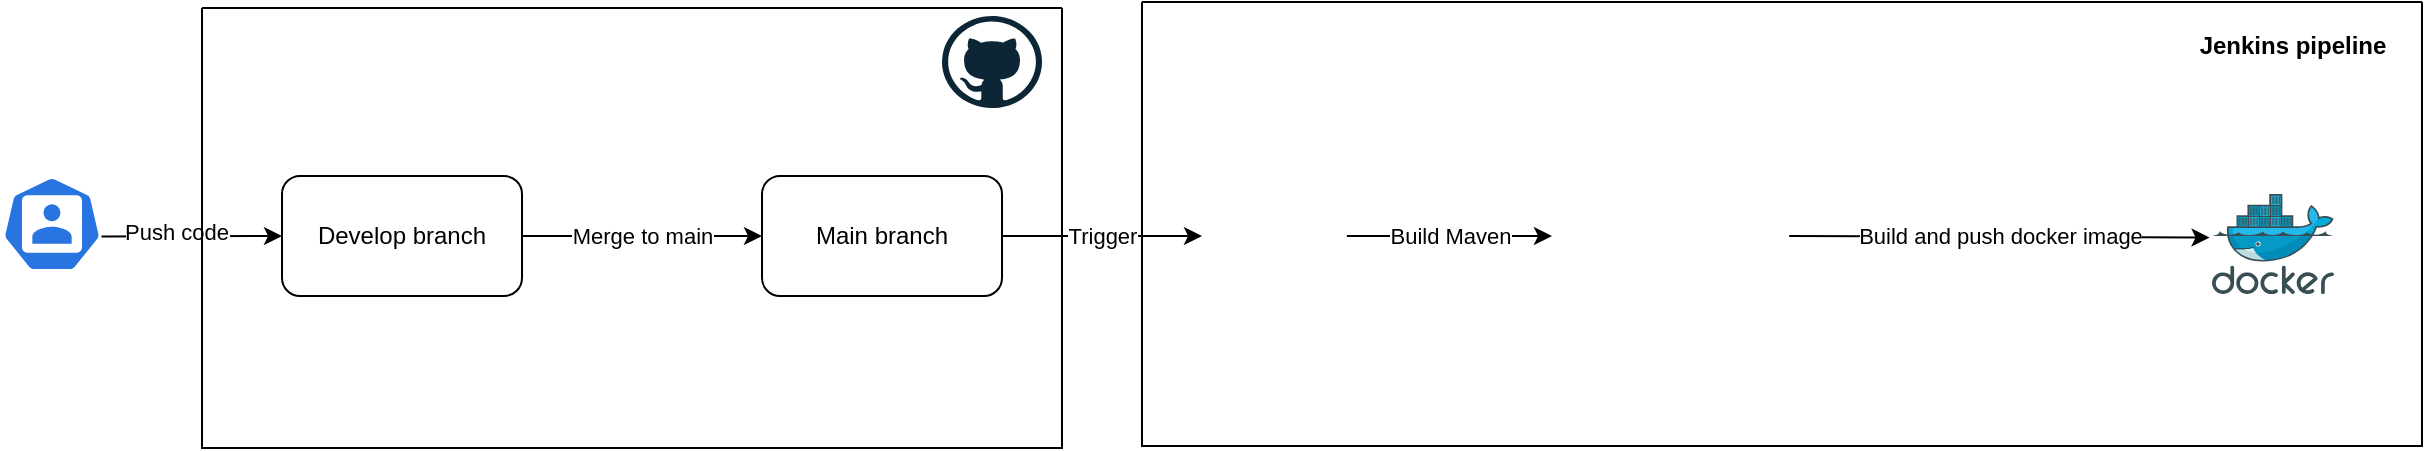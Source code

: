 <mxfile version="22.1.7" type="github" pages="2">
  <diagram name="pipeline" id="UoNqz1s_S32jKyw_pN2N">
    <mxGraphModel dx="1441" dy="747" grid="1" gridSize="10" guides="1" tooltips="1" connect="1" arrows="1" fold="1" page="1" pageScale="1" pageWidth="827" pageHeight="1169" math="0" shadow="0">
      <root>
        <mxCell id="0" />
        <mxCell id="1" parent="0" />
        <mxCell id="Gd9LdYP362sjCbK8MNWi-1" value="" style="sketch=0;html=1;dashed=0;whitespace=wrap;fillColor=#2875E2;strokeColor=#ffffff;points=[[0.005,0.63,0],[0.1,0.2,0],[0.9,0.2,0],[0.5,0,0],[0.995,0.63,0],[0.72,0.99,0],[0.5,1,0],[0.28,0.99,0]];verticalLabelPosition=bottom;align=center;verticalAlign=top;shape=mxgraph.kubernetes.icon;prIcon=user" parent="1" vertex="1">
          <mxGeometry x="10" y="364" width="50" height="48" as="geometry" />
        </mxCell>
        <mxCell id="Gd9LdYP362sjCbK8MNWi-2" value="Develop branch" style="rounded=1;whiteSpace=wrap;html=1;" parent="1" vertex="1">
          <mxGeometry x="150" y="364" width="120" height="60" as="geometry" />
        </mxCell>
        <mxCell id="Gd9LdYP362sjCbK8MNWi-3" value="Main branch" style="rounded=1;whiteSpace=wrap;html=1;" parent="1" vertex="1">
          <mxGeometry x="390" y="364" width="120" height="60" as="geometry" />
        </mxCell>
        <mxCell id="Gd9LdYP362sjCbK8MNWi-4" value="" style="shape=image;verticalLabelPosition=bottom;labelBackgroundColor=default;verticalAlign=top;aspect=fixed;imageAspect=0;image=https://upload.wikimedia.org/wikipedia/commons/thumb/e/e9/Jenkins_logo.svg/1200px-Jenkins_logo.svg.png;" parent="1" vertex="1">
          <mxGeometry x="610" y="344" width="72.42" height="100" as="geometry" />
        </mxCell>
        <mxCell id="Gd9LdYP362sjCbK8MNWi-5" value="" style="shape=image;verticalLabelPosition=bottom;labelBackgroundColor=default;verticalAlign=top;aspect=fixed;imageAspect=0;image=https://upload.wikimedia.org/wikipedia/commons/thumb/5/52/Apache_Maven_logo.svg/1024px-Apache_Maven_logo.svg.png;" parent="1" vertex="1">
          <mxGeometry x="785" y="379" width="118.6" height="30" as="geometry" />
        </mxCell>
        <mxCell id="Gd9LdYP362sjCbK8MNWi-6" value="" style="endArrow=classic;html=1;rounded=0;exitX=0.995;exitY=0.63;exitDx=0;exitDy=0;exitPerimeter=0;entryX=0;entryY=0.5;entryDx=0;entryDy=0;" parent="1" source="Gd9LdYP362sjCbK8MNWi-1" target="Gd9LdYP362sjCbK8MNWi-2" edge="1">
          <mxGeometry width="50" height="50" relative="1" as="geometry">
            <mxPoint x="530" y="440" as="sourcePoint" />
            <mxPoint x="580" y="390" as="targetPoint" />
          </mxGeometry>
        </mxCell>
        <mxCell id="Gd9LdYP362sjCbK8MNWi-7" value="Push code" style="edgeLabel;html=1;align=center;verticalAlign=middle;resizable=0;points=[];" parent="Gd9LdYP362sjCbK8MNWi-6" vertex="1" connectable="0">
          <mxGeometry x="-0.173" y="2" relative="1" as="geometry">
            <mxPoint as="offset" />
          </mxGeometry>
        </mxCell>
        <mxCell id="Gd9LdYP362sjCbK8MNWi-9" value="Merge to main&lt;br&gt;" style="endArrow=classic;html=1;rounded=0;exitX=1;exitY=0.5;exitDx=0;exitDy=0;entryX=0;entryY=0.5;entryDx=0;entryDy=0;" parent="1" source="Gd9LdYP362sjCbK8MNWi-2" target="Gd9LdYP362sjCbK8MNWi-3" edge="1">
          <mxGeometry width="50" height="50" relative="1" as="geometry">
            <mxPoint x="280" y="390" as="sourcePoint" />
            <mxPoint x="580" y="390" as="targetPoint" />
          </mxGeometry>
        </mxCell>
        <mxCell id="Gd9LdYP362sjCbK8MNWi-13" value="Trigger" style="endArrow=classic;html=1;rounded=0;exitX=1;exitY=0.5;exitDx=0;exitDy=0;entryX=0;entryY=0.5;entryDx=0;entryDy=0;" parent="1" source="Gd9LdYP362sjCbK8MNWi-3" target="Gd9LdYP362sjCbK8MNWi-4" edge="1">
          <mxGeometry width="50" height="50" relative="1" as="geometry">
            <mxPoint x="530" y="460" as="sourcePoint" />
            <mxPoint x="580" y="410" as="targetPoint" />
          </mxGeometry>
        </mxCell>
        <mxCell id="Gd9LdYP362sjCbK8MNWi-14" value="Build Maven" style="endArrow=classic;html=1;rounded=0;exitX=1;exitY=0.5;exitDx=0;exitDy=0;entryX=0;entryY=0.5;entryDx=0;entryDy=0;" parent="1" source="Gd9LdYP362sjCbK8MNWi-4" target="Gd9LdYP362sjCbK8MNWi-5" edge="1">
          <mxGeometry width="50" height="50" relative="1" as="geometry">
            <mxPoint x="530" y="460" as="sourcePoint" />
            <mxPoint x="580" y="410" as="targetPoint" />
          </mxGeometry>
        </mxCell>
        <mxCell id="Gd9LdYP362sjCbK8MNWi-15" value="Build and push docker image" style="endArrow=classic;html=1;rounded=0;exitX=1;exitY=0.5;exitDx=0;exitDy=0;entryX=-0.02;entryY=0.435;entryDx=0;entryDy=0;entryPerimeter=0;" parent="1" source="Gd9LdYP362sjCbK8MNWi-5" target="Gd9LdYP362sjCbK8MNWi-12" edge="1">
          <mxGeometry width="50" height="50" relative="1" as="geometry">
            <mxPoint x="530" y="460" as="sourcePoint" />
            <mxPoint x="580" y="410" as="targetPoint" />
          </mxGeometry>
        </mxCell>
        <mxCell id="Gd9LdYP362sjCbK8MNWi-18" value="" style="swimlane;startSize=0;" parent="1" vertex="1">
          <mxGeometry x="110" y="280" width="430" height="220" as="geometry" />
        </mxCell>
        <mxCell id="Gd9LdYP362sjCbK8MNWi-16" value="" style="dashed=0;outlineConnect=0;html=1;align=center;labelPosition=center;verticalLabelPosition=bottom;verticalAlign=top;shape=mxgraph.weblogos.github" parent="Gd9LdYP362sjCbK8MNWi-18" vertex="1">
          <mxGeometry x="370" y="4" width="50" height="46" as="geometry" />
        </mxCell>
        <mxCell id="Gd9LdYP362sjCbK8MNWi-19" value="" style="swimlane;startSize=0;" parent="1" vertex="1">
          <mxGeometry x="580" y="277" width="640" height="222" as="geometry" />
        </mxCell>
        <mxCell id="Gd9LdYP362sjCbK8MNWi-12" value="" style="image;sketch=0;aspect=fixed;html=1;points=[];align=center;fontSize=12;image=img/lib/mscae/Docker.svg;" parent="Gd9LdYP362sjCbK8MNWi-19" vertex="1">
          <mxGeometry x="535" y="96" width="60.98" height="50" as="geometry" />
        </mxCell>
        <mxCell id="Gd9LdYP362sjCbK8MNWi-21" value="Jenkins pipeline" style="text;html=1;align=center;verticalAlign=middle;resizable=0;points=[];autosize=1;strokeColor=none;fillColor=none;fontStyle=1" parent="Gd9LdYP362sjCbK8MNWi-19" vertex="1">
          <mxGeometry x="515" y="7" width="120" height="30" as="geometry" />
        </mxCell>
      </root>
    </mxGraphModel>
  </diagram>
  <diagram id="U3WkmnRo2De0hdT3O265" name="Trang-2">
    <mxGraphModel dx="1441" dy="1916" grid="1" gridSize="10" guides="1" tooltips="1" connect="1" arrows="1" fold="1" page="1" pageScale="1" pageWidth="827" pageHeight="1169" math="0" shadow="0">
      <root>
        <mxCell id="0" />
        <mxCell id="1" parent="0" />
        <mxCell id="T6a3Fi8AFVfcybPIBIbP-1" value="Web App" style="rounded=1;whiteSpace=wrap;html=1;fontSize=13;" vertex="1" parent="1">
          <mxGeometry x="100" y="260" width="120" height="50" as="geometry" />
        </mxCell>
        <mxCell id="T6a3Fi8AFVfcybPIBIbP-4" value="Mobile App&amp;nbsp;" style="rounded=1;whiteSpace=wrap;html=1;fontSize=13;" vertex="1" parent="1">
          <mxGeometry x="100" y="355" width="120" height="50" as="geometry" />
        </mxCell>
        <mxCell id="T6a3Fi8AFVfcybPIBIbP-5" value="" style="sketch=0;pointerEvents=1;shadow=0;dashed=0;html=1;strokeColor=none;fillColor=#434445;aspect=fixed;labelPosition=center;verticalLabelPosition=bottom;verticalAlign=top;align=center;outlineConnect=0;shape=mxgraph.vvd.laptop;fontSize=13;" vertex="1" parent="1">
          <mxGeometry x="50.01" y="270" width="41.67" height="30" as="geometry" />
        </mxCell>
        <mxCell id="T6a3Fi8AFVfcybPIBIbP-7" value="" style="sketch=0;outlineConnect=0;fontColor=#232F3E;gradientColor=none;fillColor=#232F3D;strokeColor=none;dashed=0;verticalLabelPosition=bottom;verticalAlign=top;align=center;html=1;fontSize=13;fontStyle=0;aspect=fixed;pointerEvents=1;shape=mxgraph.aws4.mobile_client;" vertex="1" parent="1">
          <mxGeometry x="57.7" y="355" width="26.28" height="50" as="geometry" />
        </mxCell>
        <mxCell id="T6a3Fi8AFVfcybPIBIbP-8" value="" style="swimlane;startSize=0;fontSize=13;" vertex="1" parent="1">
          <mxGeometry x="10" y="160" width="276" height="320" as="geometry" />
        </mxCell>
        <mxCell id="T6a3Fi8AFVfcybPIBIbP-2" value="" style="verticalLabelPosition=bottom;sketch=0;html=1;fillColor=#282828;strokeColor=none;verticalAlign=top;pointerEvents=1;align=center;shape=mxgraph.cisco_safe.people_places_things_icons.icon9;fontSize=13;" vertex="1" parent="T6a3Fi8AFVfcybPIBIbP-8">
          <mxGeometry x="10" y="10" width="50" height="45" as="geometry" />
        </mxCell>
        <mxCell id="T6a3Fi8AFVfcybPIBIbP-9" value="Client App" style="text;html=1;strokeColor=none;fillColor=none;align=center;verticalAlign=middle;whiteSpace=wrap;rounded=0;fontStyle=1;fontSize=13;" vertex="1" parent="T6a3Fi8AFVfcybPIBIbP-8">
          <mxGeometry x="70" y="17.5" width="66.02" height="30" as="geometry" />
        </mxCell>
        <mxCell id="T6a3Fi8AFVfcybPIBIbP-12" value="" style="shape=image;verticalLabelPosition=bottom;labelBackgroundColor=default;verticalAlign=top;aspect=fixed;imageAspect=0;image=https://cdn1.iconfinder.com/data/icons/programing-development-8/24/react_logo-512.png;fontSize=13;" vertex="1" parent="T6a3Fi8AFVfcybPIBIbP-8">
          <mxGeometry x="180" y="12.5" width="40" height="40" as="geometry" />
        </mxCell>
        <mxCell id="T6a3Fi8AFVfcybPIBIbP-14" value="" style="shape=image;verticalLabelPosition=bottom;labelBackgroundColor=default;verticalAlign=top;aspect=fixed;imageAspect=0;image=https://upload.wikimedia.org/wikipedia/commons/thumb/c/cf/Angular_full_color_logo.svg/2048px-Angular_full_color_logo.svg.png;fontSize=13;" vertex="1" parent="T6a3Fi8AFVfcybPIBIbP-8">
          <mxGeometry x="220" y="9.75" width="45.5" height="45.5" as="geometry" />
        </mxCell>
        <mxCell id="T6a3Fi8AFVfcybPIBIbP-11" value="Api Gateway" style="rounded=1;whiteSpace=wrap;html=1;fontSize=13;" vertex="1" parent="1">
          <mxGeometry x="440" y="30" width="90" height="580" as="geometry" />
        </mxCell>
        <mxCell id="T6a3Fi8AFVfcybPIBIbP-16" value="Auth Service" style="rounded=1;whiteSpace=wrap;html=1;fontSize=13;" vertex="1" parent="1">
          <mxGeometry x="672" y="100" width="180" height="80" as="geometry" />
        </mxCell>
        <mxCell id="T6a3Fi8AFVfcybPIBIbP-17" value="Department Service" style="rounded=1;whiteSpace=wrap;html=1;fontSize=13;" vertex="1" parent="1">
          <mxGeometry x="672" y="220" width="180" height="80" as="geometry" />
        </mxCell>
        <mxCell id="T6a3Fi8AFVfcybPIBIbP-18" value="Location Service" style="rounded=1;whiteSpace=wrap;html=1;fontSize=13;" vertex="1" parent="1">
          <mxGeometry x="672" y="340" width="180" height="80" as="geometry" />
        </mxCell>
        <mxCell id="T6a3Fi8AFVfcybPIBIbP-19" value="Notification Service" style="rounded=1;whiteSpace=wrap;html=1;fontSize=13;" vertex="1" parent="1">
          <mxGeometry x="672" y="460" width="180" height="80" as="geometry" />
        </mxCell>
        <mxCell id="T6a3Fi8AFVfcybPIBIbP-20" value="Employee Service" style="rounded=1;whiteSpace=wrap;html=1;fontSize=13;" vertex="1" parent="1">
          <mxGeometry x="952" y="100" width="180" height="80" as="geometry" />
        </mxCell>
        <mxCell id="T6a3Fi8AFVfcybPIBIbP-21" value="Recruitment Service" style="rounded=1;whiteSpace=wrap;html=1;fontSize=13;" vertex="1" parent="1">
          <mxGeometry x="952" y="220" width="180" height="80" as="geometry" />
        </mxCell>
        <mxCell id="T6a3Fi8AFVfcybPIBIbP-22" value="Attendance Service" style="rounded=1;whiteSpace=wrap;html=1;fontSize=13;" vertex="1" parent="1">
          <mxGeometry x="952" y="340" width="180" height="80" as="geometry" />
        </mxCell>
        <mxCell id="T6a3Fi8AFVfcybPIBIbP-23" value="Tracking Service" style="rounded=1;whiteSpace=wrap;html=1;fontSize=13;" vertex="1" parent="1">
          <mxGeometry x="952" y="460" width="180" height="80" as="geometry" />
        </mxCell>
        <mxCell id="T6a3Fi8AFVfcybPIBIbP-24" value="" style="image;sketch=0;aspect=fixed;html=1;points=[];align=center;fontSize=13;image=img/lib/mscae/Docker.svg;" vertex="1" parent="1">
          <mxGeometry x="815.41" y="100" width="36.59" height="30" as="geometry" />
        </mxCell>
        <mxCell id="T6a3Fi8AFVfcybPIBIbP-29" value="" style="image;sketch=0;aspect=fixed;html=1;points=[];align=center;fontSize=13;image=img/lib/mscae/Docker.svg;" vertex="1" parent="1">
          <mxGeometry x="1095.41" y="100" width="36.59" height="30" as="geometry" />
        </mxCell>
        <mxCell id="T6a3Fi8AFVfcybPIBIbP-30" value="" style="image;sketch=0;aspect=fixed;html=1;points=[];align=center;fontSize=13;image=img/lib/mscae/Docker.svg;" vertex="1" parent="1">
          <mxGeometry x="815.41" y="220" width="36.59" height="30" as="geometry" />
        </mxCell>
        <mxCell id="T6a3Fi8AFVfcybPIBIbP-31" value="" style="image;sketch=0;aspect=fixed;html=1;points=[];align=center;fontSize=13;image=img/lib/mscae/Docker.svg;" vertex="1" parent="1">
          <mxGeometry x="1095.41" y="220" width="36.59" height="30" as="geometry" />
        </mxCell>
        <mxCell id="T6a3Fi8AFVfcybPIBIbP-32" value="" style="image;sketch=0;aspect=fixed;html=1;points=[];align=center;fontSize=13;image=img/lib/mscae/Docker.svg;" vertex="1" parent="1">
          <mxGeometry x="815.41" y="340" width="36.59" height="30" as="geometry" />
        </mxCell>
        <mxCell id="T6a3Fi8AFVfcybPIBIbP-33" value="" style="image;sketch=0;aspect=fixed;html=1;points=[];align=center;fontSize=13;image=img/lib/mscae/Docker.svg;" vertex="1" parent="1">
          <mxGeometry x="815.41" y="460" width="36.59" height="30" as="geometry" />
        </mxCell>
        <mxCell id="T6a3Fi8AFVfcybPIBIbP-34" value="" style="image;sketch=0;aspect=fixed;html=1;points=[];align=center;fontSize=13;image=img/lib/mscae/Docker.svg;" vertex="1" parent="1">
          <mxGeometry x="1095.41" y="340" width="36.59" height="30" as="geometry" />
        </mxCell>
        <mxCell id="T6a3Fi8AFVfcybPIBIbP-35" value="" style="image;sketch=0;aspect=fixed;html=1;points=[];align=center;fontSize=13;image=img/lib/mscae/Docker.svg;" vertex="1" parent="1">
          <mxGeometry x="1095.41" y="460" width="36.59" height="30" as="geometry" />
        </mxCell>
        <mxCell id="T6a3Fi8AFVfcybPIBIbP-36" value="" style="image;sketch=0;aspect=fixed;html=1;points=[];align=center;fontSize=13;image=img/lib/mscae/Docker.svg;" vertex="1" parent="1">
          <mxGeometry x="493.41" y="30" width="36.59" height="30" as="geometry" />
        </mxCell>
        <mxCell id="T6a3Fi8AFVfcybPIBIbP-39" value="" style="shape=image;verticalLabelPosition=bottom;labelBackgroundColor=default;verticalAlign=top;aspect=fixed;imageAspect=0;image=https://upload.wikimedia.org/wikipedia/commons/thumb/2/29/Postgresql_elephant.svg/800px-Postgresql_elephant.svg.png;fontSize=13;" vertex="1" parent="1">
          <mxGeometry x="819.16" y="510" width="29.09" height="30" as="geometry" />
        </mxCell>
        <mxCell id="T6a3Fi8AFVfcybPIBIbP-41" value="" style="shape=image;verticalLabelPosition=bottom;labelBackgroundColor=default;verticalAlign=top;aspect=fixed;imageAspect=0;image=https://upload.wikimedia.org/wikipedia/commons/thumb/2/29/Postgresql_elephant.svg/800px-Postgresql_elephant.svg.png;fontSize=13;" vertex="1" parent="1">
          <mxGeometry x="819.16" y="390" width="29.09" height="30" as="geometry" />
        </mxCell>
        <mxCell id="T6a3Fi8AFVfcybPIBIbP-42" value="" style="shape=image;verticalLabelPosition=bottom;labelBackgroundColor=default;verticalAlign=top;aspect=fixed;imageAspect=0;image=https://upload.wikimedia.org/wikipedia/commons/thumb/2/29/Postgresql_elephant.svg/800px-Postgresql_elephant.svg.png;fontSize=13;" vertex="1" parent="1">
          <mxGeometry x="819.16" y="270" width="29.09" height="30" as="geometry" />
        </mxCell>
        <mxCell id="T6a3Fi8AFVfcybPIBIbP-43" value="" style="shape=image;verticalLabelPosition=bottom;labelBackgroundColor=default;verticalAlign=top;aspect=fixed;imageAspect=0;image=https://upload.wikimedia.org/wikipedia/commons/thumb/2/29/Postgresql_elephant.svg/800px-Postgresql_elephant.svg.png;fontSize=13;" vertex="1" parent="1">
          <mxGeometry x="819.16" y="150" width="29.09" height="30" as="geometry" />
        </mxCell>
        <mxCell id="T6a3Fi8AFVfcybPIBIbP-44" value="" style="shape=image;verticalLabelPosition=bottom;labelBackgroundColor=default;verticalAlign=top;aspect=fixed;imageAspect=0;image=https://upload.wikimedia.org/wikipedia/commons/thumb/2/29/Postgresql_elephant.svg/800px-Postgresql_elephant.svg.png;fontSize=13;" vertex="1" parent="1">
          <mxGeometry x="1099.16" y="270" width="29.09" height="30" as="geometry" />
        </mxCell>
        <mxCell id="T6a3Fi8AFVfcybPIBIbP-45" value="" style="shape=image;verticalLabelPosition=bottom;labelBackgroundColor=default;verticalAlign=top;aspect=fixed;imageAspect=0;image=https://upload.wikimedia.org/wikipedia/commons/thumb/2/29/Postgresql_elephant.svg/800px-Postgresql_elephant.svg.png;fontSize=13;" vertex="1" parent="1">
          <mxGeometry x="1099.16" y="390" width="29.09" height="30" as="geometry" />
        </mxCell>
        <mxCell id="T6a3Fi8AFVfcybPIBIbP-46" value="" style="shape=image;verticalLabelPosition=bottom;labelBackgroundColor=default;verticalAlign=top;aspect=fixed;imageAspect=0;image=https://plugins.jetbrains.com/files/16111/151977/icon/pluginIcon.png;fontSize=13;" vertex="1" parent="1">
          <mxGeometry x="1100" y="510" width="30" height="30" as="geometry" />
        </mxCell>
        <mxCell id="T6a3Fi8AFVfcybPIBIbP-47" value="" style="shape=image;verticalLabelPosition=bottom;labelBackgroundColor=default;verticalAlign=top;aspect=fixed;imageAspect=0;image=https://upload.wikimedia.org/wikipedia/commons/thumb/2/29/Postgresql_elephant.svg/800px-Postgresql_elephant.svg.png;fontSize=13;" vertex="1" parent="1">
          <mxGeometry x="1099.16" y="150" width="29.09" height="30" as="geometry" />
        </mxCell>
        <mxCell id="T6a3Fi8AFVfcybPIBIbP-48" value="" style="swimlane;startSize=0;fontSize=13;" vertex="1" parent="1">
          <mxGeometry x="642" y="70" width="528" height="500" as="geometry" />
        </mxCell>
        <mxCell id="T6a3Fi8AFVfcybPIBIbP-59" value="" style="shape=image;verticalLabelPosition=bottom;labelBackgroundColor=default;verticalAlign=top;aspect=fixed;imageAspect=0;image=https://grpc.io/img/logos/grpc-icon-color.png;" vertex="1" parent="T6a3Fi8AFVfcybPIBIbP-48">
          <mxGeometry x="229" y="193.45" width="70" height="70" as="geometry" />
        </mxCell>
        <mxCell id="T6a3Fi8AFVfcybPIBIbP-49" value="" style="shape=cylinder3;whiteSpace=wrap;html=1;boundedLbl=1;backgroundOutline=1;size=15;rotation=-90;direction=east;flipH=1;flipV=0;fontSize=13;" vertex="1" parent="1">
          <mxGeometry x="768.82" y="333.45" width="73.25" height="734.37" as="geometry" />
        </mxCell>
        <mxCell id="T6a3Fi8AFVfcybPIBIbP-50" value="Rabbit MQ Message Broker" style="text;html=1;strokeColor=none;fillColor=none;align=center;verticalAlign=middle;whiteSpace=wrap;rounded=0;fontSize=13;" vertex="1" parent="1">
          <mxGeometry x="708.2" y="744" width="190.12" height="30" as="geometry" />
        </mxCell>
        <mxCell id="T6a3Fi8AFVfcybPIBIbP-51" value="" style="shape=image;verticalLabelPosition=bottom;labelBackgroundColor=default;verticalAlign=top;aspect=fixed;imageAspect=0;image=https://upload.wikimedia.org/wikipedia/commons/thumb/7/71/RabbitMQ_logo.svg/2560px-RabbitMQ_logo.svg.png;fontSize=13;" vertex="1" parent="1">
          <mxGeometry x="670.58" y="679.85" width="265.34" height="41.57" as="geometry" />
        </mxCell>
        <mxCell id="T6a3Fi8AFVfcybPIBIbP-52" value="" style="endArrow=classic;startArrow=classic;html=1;rounded=0;exitX=1;exitY=0.5;exitDx=0;exitDy=0;entryX=0;entryY=0.5;entryDx=0;entryDy=0;fontSize=13;" edge="1" parent="1" source="T6a3Fi8AFVfcybPIBIbP-8" target="T6a3Fi8AFVfcybPIBIbP-11">
          <mxGeometry width="50" height="50" relative="1" as="geometry">
            <mxPoint x="660" y="390" as="sourcePoint" />
            <mxPoint x="710" y="340" as="targetPoint" />
          </mxGeometry>
        </mxCell>
        <mxCell id="T6a3Fi8AFVfcybPIBIbP-53" value="REST" style="edgeLabel;html=1;align=center;verticalAlign=middle;resizable=0;points=[];fontStyle=1;fontSize=13;" vertex="1" connectable="0" parent="T6a3Fi8AFVfcybPIBIbP-52">
          <mxGeometry x="0.378" y="1" relative="1" as="geometry">
            <mxPoint x="-32" y="1" as="offset" />
          </mxGeometry>
        </mxCell>
        <mxCell id="T6a3Fi8AFVfcybPIBIbP-54" value="Service Registry" style="rounded=1;whiteSpace=wrap;html=1;fontSize=13;" vertex="1" parent="1">
          <mxGeometry x="438.25" y="-110" width="730" height="60" as="geometry" />
        </mxCell>
        <mxCell id="T6a3Fi8AFVfcybPIBIbP-55" value="" style="image;sketch=0;aspect=fixed;html=1;points=[];align=center;fontSize=13;image=img/lib/mscae/Docker.svg;" vertex="1" parent="1">
          <mxGeometry x="1130.25" y="-110" width="36.59" height="30" as="geometry" />
        </mxCell>
        <mxCell id="T6a3Fi8AFVfcybPIBIbP-56" value="" style="endArrow=classic;startArrow=classic;html=1;rounded=0;exitX=1;exitY=0.5;exitDx=0;exitDy=0;entryX=0;entryY=0.5;entryDx=0;entryDy=0;" edge="1" parent="1" source="T6a3Fi8AFVfcybPIBIbP-11" target="T6a3Fi8AFVfcybPIBIbP-48">
          <mxGeometry width="50" height="50" relative="1" as="geometry">
            <mxPoint x="660" y="390" as="sourcePoint" />
            <mxPoint x="710" y="340" as="targetPoint" />
          </mxGeometry>
        </mxCell>
        <mxCell id="T6a3Fi8AFVfcybPIBIbP-57" value="gRPC" style="edgeLabel;html=1;align=center;verticalAlign=middle;resizable=0;points=[];fontStyle=1;fontSize=13;" vertex="1" connectable="0" parent="T6a3Fi8AFVfcybPIBIbP-56">
          <mxGeometry x="0.298" y="1" relative="1" as="geometry">
            <mxPoint x="-13" y="1" as="offset" />
          </mxGeometry>
        </mxCell>
        <mxCell id="T6a3Fi8AFVfcybPIBIbP-58" value="" style="shape=image;verticalLabelPosition=bottom;labelBackgroundColor=default;verticalAlign=top;aspect=fixed;imageAspect=0;image=https://grpc.io/img/logos/grpc-icon-color.png;" vertex="1" parent="1">
          <mxGeometry x="550" y="230" width="70" height="70" as="geometry" />
        </mxCell>
        <mxCell id="T6a3Fi8AFVfcybPIBIbP-60" value="Config Server" style="rounded=1;whiteSpace=wrap;html=1;fontSize=13;" vertex="1" parent="1">
          <mxGeometry x="928.25" y="-20" width="240" height="60" as="geometry" />
        </mxCell>
        <mxCell id="T6a3Fi8AFVfcybPIBIbP-61" value="" style="image;sketch=0;aspect=fixed;html=1;points=[];align=center;fontSize=13;image=img/lib/mscae/Docker.svg;" vertex="1" parent="1">
          <mxGeometry x="1131.66" y="-20" width="36.59" height="30" as="geometry" />
        </mxCell>
        <mxCell id="T6a3Fi8AFVfcybPIBIbP-62" value="" style="endArrow=classic;startArrow=classic;html=1;rounded=0;entryX=0.08;entryY=1.028;entryDx=0;entryDy=0;entryPerimeter=0;exitX=0.626;exitY=0.001;exitDx=0;exitDy=0;exitPerimeter=0;" edge="1" parent="1" source="T6a3Fi8AFVfcybPIBIbP-11" target="T6a3Fi8AFVfcybPIBIbP-54">
          <mxGeometry width="50" height="50" relative="1" as="geometry">
            <mxPoint x="660" y="260" as="sourcePoint" />
            <mxPoint x="710" y="210" as="targetPoint" />
          </mxGeometry>
        </mxCell>
        <mxCell id="T6a3Fi8AFVfcybPIBIbP-65" value="" style="endArrow=classic;startArrow=classic;html=1;rounded=0;entryX=0.5;entryY=1;entryDx=0;entryDy=0;" edge="1" parent="1" target="T6a3Fi8AFVfcybPIBIbP-54">
          <mxGeometry width="50" height="50" relative="1" as="geometry">
            <mxPoint x="803" y="70" as="sourcePoint" />
            <mxPoint x="803" y="-50" as="targetPoint" />
          </mxGeometry>
        </mxCell>
        <mxCell id="T6a3Fi8AFVfcybPIBIbP-66" value="" style="endArrow=classic;startArrow=classic;html=1;rounded=0;exitX=0.014;exitY=0.638;exitDx=0;exitDy=0;exitPerimeter=0;entryX=0.5;entryY=1;entryDx=0;entryDy=0;" edge="1" parent="1" source="T6a3Fi8AFVfcybPIBIbP-49" target="T6a3Fi8AFVfcybPIBIbP-48">
          <mxGeometry width="50" height="50" relative="1" as="geometry">
            <mxPoint x="660" y="390" as="sourcePoint" />
            <mxPoint x="808" y="569" as="targetPoint" />
          </mxGeometry>
        </mxCell>
        <mxCell id="T6a3Fi8AFVfcybPIBIbP-67" value="" style="endArrow=classic;startArrow=classic;html=1;rounded=0;entryX=0.5;entryY=1;entryDx=0;entryDy=0;" edge="1" parent="1" target="T6a3Fi8AFVfcybPIBIbP-11">
          <mxGeometry width="50" height="50" relative="1" as="geometry">
            <mxPoint x="485" y="660" as="sourcePoint" />
            <mxPoint x="710" y="340" as="targetPoint" />
          </mxGeometry>
        </mxCell>
      </root>
    </mxGraphModel>
  </diagram>
</mxfile>
